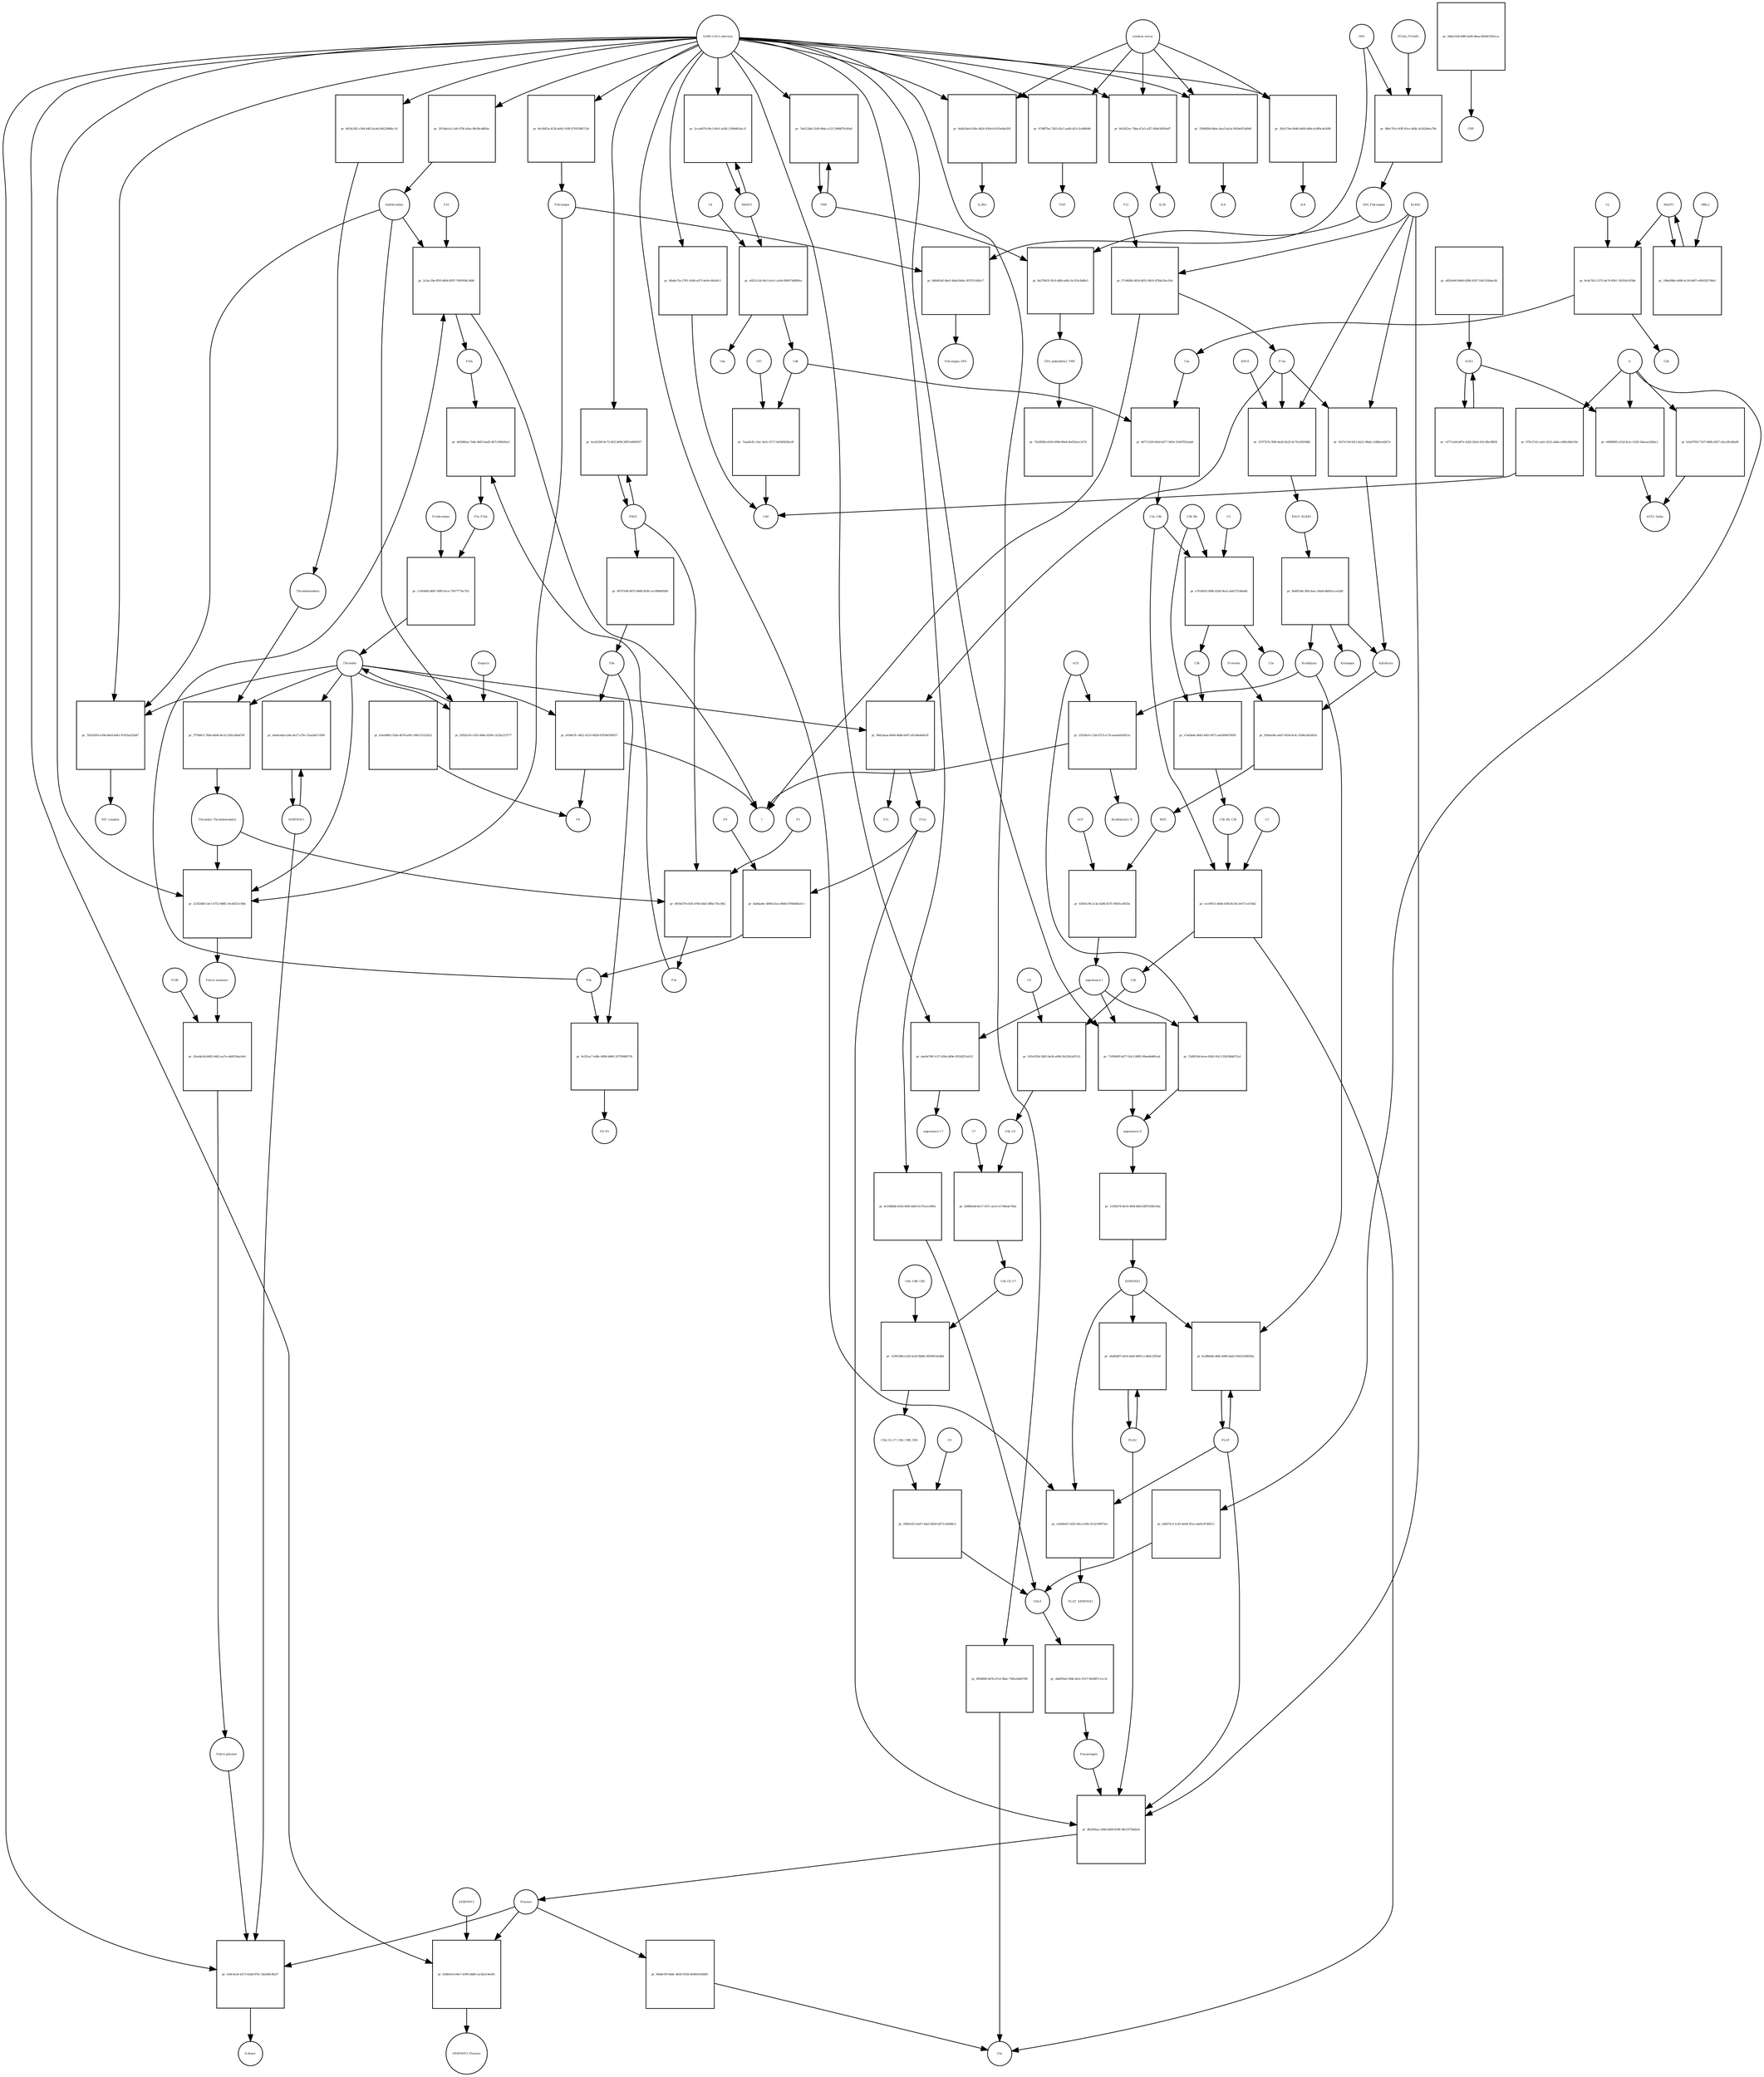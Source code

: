 strict digraph  {
C4b [annotation="", bipartite=0, cls=macromolecule, fontsize=4, label=C4b, shape=circle];
"pr_b077c329-045d-4477-9434-324d7f02ada0" [annotation="", bipartite=1, cls=process, fontsize=4, label="pr_b077c329-045d-4477-9434-324d7f02ada0", shape=square];
C2a [annotation="", bipartite=0, cls=macromolecule, fontsize=4, label=C2a, shape=circle];
C2a_C4b [annotation="", bipartite=0, cls=complex, fontsize=4, label=C2a_C4b, shape=circle];
C3b [annotation="", bipartite=0, cls=macromolecule, fontsize=4, label=C3b, shape=circle];
"pr_e7efda6a-0b45-4df3-9971-aeb309d70939" [annotation="", bipartite=1, cls=process, fontsize=4, label="pr_e7efda6a-0b45-4df3-9971-aeb309d70939", shape=square];
C3b_Bb [annotation="urn_miriam_pubmed_12440962|urn_miriam_brenda_3.4.21.47", bipartite=0, cls=complex, fontsize=4, label=C3b_Bb, shape=circle];
C3b_Bb_C3b [annotation="urn_miriam_pubmed_12440962|urn_miriam_brenda_34.4.21.47", bipartite=0, cls=complex, fontsize=4, label=C3b_Bb_C3b, shape=circle];
"pr_7eaa8c81-cfac-4e5c-b717-b65d583fee2f" [annotation="", bipartite=1, cls=process, fontsize=4, label="pr_7eaa8c81-cfac-4e5c-b717-b65d583fee2f", shape=square];
C4d [annotation="", bipartite=0, cls=macromolecule, fontsize=4, label=C4d, shape=circle];
CFI [annotation="urn_miriam_hgnc_HGNC%3A2771", bipartite=0, cls=macromolecule, fontsize=4, label=CFI, shape=circle];
"pr_63ee9882-55de-4b78-a001-096153322d23" [annotation="", bipartite=1, cls=process, fontsize=4, label="pr_63ee9882-55de-4b78-a001-096153322d23", shape=square];
F8 [annotation="urn_miriam_hgnc_HGNC%3A3546", bipartite=0, cls=macromolecule, fontsize=4, label=F8, shape=circle];
"pr_297dab1d-c2e8-479f-a0ee-98cf8cddf0ac" [annotation="", bipartite=1, cls=process, fontsize=4, label="pr_297dab1d-c2e8-479f-a0ee-98cf8cddf0ac", shape=square];
Antithrombin [annotation="urn_miriam_hgnc_HGNC%3A775", bipartite=0, cls=macromolecule, fontsize=4, label=Antithrombin, shape=circle];
"SARS-CoV-2 infection" [annotation=urn_miriam_taxonomy_2697049, bipartite=0, cls=phenotype, fontsize=4, label="SARS-CoV-2 infection", shape=circle];
S [annotation="urn_miriam_uniprot_P0DTC2|urn_miriam_uniprot_P59594", bipartite=0, cls=macromolecule, fontsize=4, label=S, shape=circle];
"pr_b3a07950-7107-480b-9427-cbcc8fcd9a99" [annotation="", bipartite=1, cls="omitted process", fontsize=4, label="pr_b3a07950-7107-480b-9427-cbcc8fcd9a99", shape=square];
ACE2_Spike [annotation="", bipartite=0, cls=complex, fontsize=4, label=ACE2_Spike, shape=circle];
Bradykinin [annotation="urn_miriam_obo.chebi_CHEBI%3A3165", bipartite=0, cls=macromolecule, fontsize=4, label=Bradykinin, shape=circle];
"pr_1f2f56c9-c23d-4723-a176-aeeab5d3811e" [annotation="", bipartite=1, cls=process, fontsize=4, label="pr_1f2f56c9-c23d-4723-a176-aeeab5d3811e", shape=square];
"Bradykinin(1-5)" [annotation="", bipartite=0, cls=macromolecule, fontsize=4, label="Bradykinin(1-5)", shape=circle];
"?" [annotation="", bipartite=0, cls=macromolecule, fontsize=4, label="?", shape=circle];
ACE [annotation="urn_miriam_hgnc_HGNC%3A2707", bipartite=0, cls=macromolecule, fontsize=4, label=ACE, shape=circle];
ACE2 [annotation="urn_miriam_hgnc_HGNC%3A13557", bipartite=0, cls=macromolecule, fontsize=4, label=ACE2, shape=circle];
"pr_c477ceb4-b07e-42b5-b5e0-431c8bc0885f" [annotation="", bipartite=1, cls=process, fontsize=4, label="pr_c477ceb4-b07e-42b5-b5e0-431c8bc0885f", shape=square];
"pr_e6f88685-e15d-4cac-9336-5deeaa5d2bc1" [annotation="", bipartite=1, cls=process, fontsize=4, label="pr_e6f88685-e15d-4cac-9336-5deeaa5d2bc1", shape=square];
"pr_affd3e94-9b80-4288-9187-1441318dae36" [annotation="", bipartite=1, cls=process, fontsize=4, label="pr_affd3e94-9b80-4288-9187-1441318dae36", shape=square];
"angiotensin I" [annotation="urn_miriam_obo.chebi_CHEBI%3A2718", bipartite=0, cls="simple chemical", fontsize=4, label="angiotensin I", shape=circle];
"pr_ebe0e768-1c57-430a-b89e-955d3f31e012" [annotation="", bipartite=1, cls=process, fontsize=4, label="pr_ebe0e768-1c57-430a-b89e-955d3f31e012", shape=square];
"angiotensin I-7" [annotation="urn_miriam_obo.chebi_CHEBI%3A55438", bipartite=0, cls="simple chemical", fontsize=4, label="angiotensin I-7", shape=circle];
"pr_070c27a5-ceb1-4221-ab6e-c6f6c0fde19d" [annotation="", bipartite=1, cls=process, fontsize=4, label="pr_070c27a5-ceb1-4221-ab6e-c6f6c0fde19d", shape=square];
"pr_ef8474c3-1c92-4e64-951a-abd3c87d05c3" [annotation="", bipartite=1, cls=process, fontsize=4, label="pr_ef8474c3-1c92-4e64-951a-abd3c87d05c3", shape=square];
"C5b-9" [annotation="", bipartite=0, cls=complex, fontsize=4, label="C5b-9", shape=circle];
"pr_56be1034-49f6-4af6-9bea-605647d55cca" [annotation="", bipartite=1, cls=process, fontsize=4, label="pr_56be1034-49f6-4af6-9bea-605647d55cca", shape=square];
CRP [annotation="urn_miriam_hgnc_HGNC%3A2367", bipartite=0, cls=macromolecule, fontsize=4, label=CRP, shape=circle];
VWF [annotation="", bipartite=0, cls=macromolecule, fontsize=4, label=VWF, shape=circle];
"pr_74a513db-21d9-49da-a122-596887fe36a8" [annotation="", bipartite=1, cls=process, fontsize=4, label="pr_74a513db-21d9-49da-a122-596887fe36a8", shape=square];
PROC [annotation="urn_miriam_hgnc_HGNC%3A9451", bipartite=0, cls=macromolecule, fontsize=4, label=PROC, shape=circle];
"pr_6ce6250f-8c72-4f1f-bf08-2897a4999197" [annotation="", bipartite=1, cls=process, fontsize=4, label="pr_6ce6250f-8c72-4f1f-bf08-2897a4999197", shape=square];
"pr_48a6e75a-2781-43d4-a071-8e9cc68cbfc1" [annotation="", bipartite=1, cls=process, fontsize=4, label="pr_48a6e75a-2781-43d4-a071-8e9cc68cbfc1", shape=square];
Plasmin [annotation="urn_miriam_hgnc_HGNC%3A9051", bipartite=0, cls=macromolecule, fontsize=4, label=Plasmin, shape=circle];
"pr_034fe614-04e7-4399-b4d0-cac8a3c9ee85" [annotation="", bipartite=1, cls=process, fontsize=4, label="pr_034fe614-04e7-4399-b4d0-cac8a3c9ee85", shape=square];
SERPINF2 [annotation="urn_miriam_hgnc_HGNC%3A9075", bipartite=0, cls=macromolecule, fontsize=4, label=SERPINF2, shape=circle];
SERPINF2_Plasmin [annotation="", bipartite=0, cls=complex, fontsize=4, label=SERPINF2_Plasmin, shape=circle];
"pr_bd7dc582-c5d4-44f3-bcb4-fb422988ac1d" [annotation="", bipartite=1, cls=process, fontsize=4, label="pr_bd7dc582-c5d4-44f3-bcb4-fb422988ac1d", shape=square];
Thrombomodulin [annotation="urn_miriam_hgnc_HGNC%3A11784", bipartite=0, cls=macromolecule, fontsize=4, label=Thrombomodulin, shape=circle];
KLKB1 [annotation=urn_miriam_hgnc_6371, bipartite=0, cls=macromolecule, fontsize=4, label=KLKB1, shape=circle];
"pr_9167e7e8-fd13-4a51-98ab-c5d6bced267e" [annotation="", bipartite=1, cls=process, fontsize=4, label="pr_9167e7e8-fd13-4a51-98ab-c5d6bced267e", shape=square];
Kallikrein [annotation=urn_miriam_hgnc_6371, bipartite=0, cls=macromolecule, fontsize=4, label=Kallikrein, shape=circle];
F12a [annotation="urn_miriam_hgnc_HGNC%3A3530", bipartite=0, cls=macromolecule, fontsize=4, label=F12a, shape=circle];
KNG1_KLKB1 [annotation=urn_miriam_pubmed_17598838, bipartite=0, cls=complex, fontsize=4, label=KNG1_KLKB1, shape=circle];
"pr_f6dd554b-2ffd-4aec-84a8-6b642ccee2d9" [annotation="", bipartite=1, cls=process, fontsize=4, label="pr_f6dd554b-2ffd-4aec-84a8-6b642ccee2d9", shape=square];
Kininogen [annotation="urn_miriam_hgnc_HGNC%3A6383", bipartite=0, cls=macromolecule, fontsize=4, label=Kininogen, shape=circle];
"pr_bc038b8b-4184-466f-b46f-0c37ecec8902" [annotation="", bipartite=1, cls=process, fontsize=4, label="pr_bc038b8b-4184-466f-b46f-0c37ecec8902", shape=square];
"pr_6ff46f60-4d7b-47e2-9dac-79d1a9a60768" [annotation="", bipartite=1, cls=process, fontsize=4, label="pr_6ff46f60-4d7b-47e2-9dac-79d1a9a60768", shape=square];
C5a [annotation="", bipartite=0, cls=macromolecule, fontsize=4, label=C5a, shape=circle];
PLAT [annotation="urn_miriam_hgnc_HGNC%3A9051", bipartite=0, cls=macromolecule, fontsize=4, label=PLAT, shape=circle];
"pr_bcd8b0da-dfde-4060-bab3-05b25208582a" [annotation="", bipartite=1, cls=process, fontsize=4, label="pr_bcd8b0da-dfde-4060-bab3-05b25208582a", shape=square];
SERPINE1 [annotation="urn_miriam_hgnc_HGNC%3A8593", bipartite=0, cls=macromolecule, fontsize=4, label=SERPINE1, shape=circle];
AGT [annotation="urn_miriam_hgnc_HGNC%3A333", bipartite=0, cls=macromolecule, fontsize=4, label=AGT, shape=circle];
"pr_430d1c9b-2c3a-4286-837f-5f605caf933e" [annotation="", bipartite=1, cls=process, fontsize=4, label="pr_430d1c9b-2c3a-4286-837f-5f605caf933e", shape=square];
REN [annotation="urn_miriam_hgnc_HGNC%3A9958", bipartite=0, cls=macromolecule, fontsize=4, label=REN, shape=circle];
C2 [annotation="urn_miriam_hgnc_HGNC%3A1248", bipartite=0, cls=macromolecule, fontsize=4, label=C2, shape=circle];
"pr_8cda7fa2-1575-4e79-95b1-1f61fdc035bb" [annotation="", bipartite=1, cls=process, fontsize=4, label="pr_8cda7fa2-1575-4e79-95b1-1f61fdc035bb", shape=square];
C2b [annotation="", bipartite=0, cls=macromolecule, fontsize=4, label=C2b, shape=circle];
MASP1 [annotation="", bipartite=0, cls=macromolecule, fontsize=4, label=MASP1, shape=circle];
MASP2 [annotation="", bipartite=0, cls=macromolecule, fontsize=4, label=MASP2, shape=circle];
"pr_2cca6678-06c3-4b1f-ab38-1294b843ac1f" [annotation="", bipartite=1, cls=process, fontsize=4, label="pr_2cca6678-06c3-4b1f-ab38-1294b843ac1f", shape=square];
"pr_19be99b0-a688-4c39-b487-e956542706e1" [annotation="", bipartite=1, cls=process, fontsize=4, label="pr_19be99b0-a688-4c39-b487-e956542706e1", shape=square];
MBL2 [annotation=urn_miriam_hgnc_6902, bipartite=0, cls=macromolecule, fontsize=4, label=MBL2, shape=circle];
F10 [annotation="urn_miriam_hgnc_HGNC%3A3528", bipartite=0, cls=macromolecule, fontsize=4, label=F10, shape=circle];
"pr_2c5ac18e-ff93-4804-897f-7005958c2800" [annotation="", bipartite=1, cls=process, fontsize=4, label="pr_2c5ac18e-ff93-4804-897f-7005958c2800", shape=square];
F10a [annotation="urn_miriam_hgnc_HGNC%3A3528", bipartite=0, cls=macromolecule, fontsize=4, label=F10a, shape=circle];
F9a [annotation="", bipartite=0, cls=macromolecule, fontsize=4, label=F9a, shape=circle];
C3 [annotation="urn_miriam_hgnc_HGNC%3A1318", bipartite=0, cls=macromolecule, fontsize=4, label=C3, shape=circle];
"pr_e7034b55-fd9b-4249-9ea2-eb437524ba88" [annotation="", bipartite=1, cls=process, fontsize=4, label="pr_e7034b55-fd9b-4249-9ea2-eb437524ba88", shape=square];
C3a [annotation="", bipartite=0, cls=macromolecule, fontsize=4, label=C3a, shape=circle];
Prorenin [annotation="", bipartite=0, cls=macromolecule, fontsize=4, label=Prorenin, shape=circle];
"pr_959ab58e-a6d7-4034-8c4c-0286cd42d01d" [annotation="", bipartite=1, cls=process, fontsize=4, label="pr_959ab58e-a6d7-4034-8c4c-0286cd42d01d", shape=square];
F8a [annotation="urn_miriam_hgnc_HGNC%3A3546", bipartite=0, cls=macromolecule, fontsize=4, label=F8a, shape=circle];
"pr_e936b7fc-4821-4153-9d28-87839d789557" [annotation="", bipartite=1, cls=process, fontsize=4, label="pr_e936b7fc-4821-4153-9d28-87839d789557", shape=square];
Thrombin [annotation="urn_miriam_hgnc_HGNC%3A3535", bipartite=0, cls=macromolecule, fontsize=4, label=Thrombin, shape=circle];
"pr_9392fc45-c955-490a-9294-c522fa213777" [annotation="", bipartite=1, cls=process, fontsize=4, label="pr_9392fc45-c955-490a-9294-c522fa213777", shape=square];
Heparin [annotation="urn_miriam_pubmed_708377|urn_miriam_obo.chebi_CHEBI%3A28304", bipartite=0, cls="simple chemical", fontsize=4, label=Heparin, shape=circle];
"pr_23d9f10d-dcee-45b5-95c3-35d108dd72cd" [annotation="", bipartite=1, cls=process, fontsize=4, label="pr_23d9f10d-dcee-45b5-95c3-35d108dd72cd", shape=square];
"angiotensin II" [annotation="urn_miriam_obo.chebi_CHEBI%3A2718", bipartite=0, cls="simple chemical", fontsize=4, label="angiotensin II", shape=circle];
PLAU [annotation="", bipartite=0, cls=macromolecule, fontsize=4, label=PLAU, shape=circle];
"pr_e6af6d87-e9c6-4abf-b695-cc4b9c33f54d" [annotation="", bipartite=1, cls=process, fontsize=4, label="pr_e6af6d87-e9c6-4abf-b695-cc4b9c33f54d", shape=square];
F12 [annotation="urn_miriam_hgnc_HGNC%3A3530", bipartite=0, cls=macromolecule, fontsize=4, label=F12, shape=circle];
"pr_f71060b5-df54-4053-9b55-47fda53ec03e" [annotation="", bipartite=1, cls=process, fontsize=4, label="pr_f71060b5-df54-4053-9b55-47fda53ec03e", shape=square];
"pr_99dc4aaa-6664-4b86-b047-d5c66eb64cf6" [annotation="", bipartite=1, cls=process, fontsize=4, label="pr_99dc4aaa-6664-4b86-b047-d5c66eb64cf6", shape=square];
F11 [annotation="urn_miriam_hgnc_HGNC%3A3529", bipartite=0, cls=macromolecule, fontsize=4, label=F11, shape=circle];
F11a [annotation="urn_miriam_hgnc_HGNC%3A3529", bipartite=0, cls=macromolecule, fontsize=4, label=F11a, shape=circle];
C4 [annotation="", bipartite=0, cls=macromolecule, fontsize=4, label=C4, shape=circle];
"pr_a0521c2d-94c5-4ce1-a2e6-856973d989ca" [annotation="", bipartite=1, cls=process, fontsize=4, label="pr_a0521c2d-94c5-4ce1-a2e6-856973d989ca", shape=square];
C4a [annotation="", bipartite=0, cls=macromolecule, fontsize=4, label=C4a, shape=circle];
"pr_c0a00e81-5d32-46ca-b5fe-0132190f75ec" [annotation="", bipartite=1, cls=process, fontsize=4, label="pr_c0a00e81-5d32-46ca-b5fe-0132190f75ec", shape=square];
PLAT_SERPINE1 [annotation=urn_miriam_pubmed_22449964, bipartite=0, cls=complex, fontsize=4, label=PLAT_SERPINE1, shape=circle];
"pr_9c2f1ac7-e88c-4994-b806-31f7f9080718" [annotation="", bipartite=1, cls=process, fontsize=4, label="pr_9c2f1ac7-e88c-4994-b806-31f7f9080718", shape=square];
F8_F9 [annotation=urn_miriam_pubmed_22471307, bipartite=0, cls=complex, fontsize=4, label=F8_F9, shape=circle];
"pr_4d3080aa-7e8e-4663-bad3-467c549b50a3" [annotation="", bipartite=1, cls=process, fontsize=4, label="pr_4d3080aa-7e8e-4663-bad3-467c549b50a3", shape=square];
F5a [annotation="urn_miriam_hgnc_HGNC%3A3542", bipartite=0, cls=macromolecule, fontsize=4, label=F5a, shape=circle];
F5a_F10a [annotation=urn_miriam_pubmed_2303476, bipartite=0, cls=complex, fontsize=4, label=F5a_F10a, shape=circle];
F5 [annotation="urn_miriam_hgnc_HGNC%3A3541", bipartite=0, cls=macromolecule, fontsize=4, label=F5, shape=circle];
"pr_d91fd279-ef26-4766-b6d1-6ffbc701c9b2" [annotation="", bipartite=1, cls=process, fontsize=4, label="pr_d91fd279-ef26-4766-b6d1-6ffbc701c9b2", shape=square];
Thrombin_Thrombomodulin [annotation="urn_miriam_pubmed_6282863|urn_miriam_taxonomy_9986", bipartite=0, cls=complex, fontsize=4, label=Thrombin_Thrombomodulin, shape=circle];
SERPINH1 [annotation="urn_miriam_hgnc_HGNC%3A1546", bipartite=0, cls=macromolecule, fontsize=4, label=SERPINH1, shape=circle];
"pr_e4a8cebb-e26a-4e27-a7fe-12ea5de7c009" [annotation="", bipartite=1, cls=process, fontsize=4, label="pr_e4a8cebb-e26a-4e27-a7fe-12ea5de7c009", shape=square];
Fibrinogen [annotation=urn_miriam_pubmed_19296670, bipartite=0, cls=complex, fontsize=4, label=Fibrinogen, shape=circle];
"pr_213f2480-1dc1-4752-9885-19cd0251c9b6" [annotation="", bipartite=1, cls=process, fontsize=4, label="pr_213f2480-1dc1-4752-9885-19cd0251c9b6", shape=square];
"Fibrin monomer" [annotation="", bipartite=0, cls=macromolecule, fontsize=4, label="Fibrin monomer", shape=circle];
C5 [annotation="urn_miriam_hgnc_HGNC%3A1331", bipartite=0, cls=macromolecule, fontsize=4, label=C5, shape=circle];
"pr_e1c6f615-46db-45f6-8c58-2e6711c47dd2" [annotation="", bipartite=1, cls=process, fontsize=4, label="pr_e1c6f615-46db-45f6-8c58-2e6711c47dd2", shape=square];
C5b [annotation="", bipartite=0, cls=macromolecule, fontsize=4, label=C5b, shape=circle];
"pr_165c655d-2405-4a56-a00d-5b2241a057e2" [annotation="", bipartite=1, cls=process, fontsize=4, label="pr_165c655d-2405-4a56-a00d-5b2241a057e2", shape=square];
C6 [annotation="urn_miriam_hgnc_HGNC%3A1339", bipartite=0, cls=macromolecule, fontsize=4, label=C6, shape=circle];
C5b_C6 [annotation="", bipartite=0, cls=complex, fontsize=4, label=C5b_C6, shape=circle];
"pr_d5886e4d-8e17-437c-aecf-e1740a4e764a" [annotation="", bipartite=1, cls=process, fontsize=4, label="pr_d5886e4d-8e17-437c-aecf-e1740a4e764a", shape=square];
C7 [annotation="urn_miriam_hgnc_HGNC%3A1346", bipartite=0, cls=macromolecule, fontsize=4, label=C7, shape=circle];
C5b_C6_C7 [annotation=urn_miriam_pubmed_28630159, bipartite=0, cls=complex, fontsize=4, label=C5b_C6_C7, shape=circle];
"pr_123053b8-e226-4cd3-8bd8-34509614a4b8" [annotation="", bipartite=1, cls=process, fontsize=4, label="pr_123053b8-e226-4cd3-8bd8-34509614a4b8", shape=square];
C8A_C8B_C8G [annotation="", bipartite=0, cls=complex, fontsize=4, label=C8A_C8B_C8G, shape=circle];
C5b_C6_C7_C8A_C8B_C8G [annotation=urn_miriam_pubmed_28630159, bipartite=0, cls=complex, fontsize=4, label=C5b_C6_C7_C8A_C8B_C8G, shape=circle];
"pr_95b61d15-be07-44a5-b826-b671c420d6c5" [annotation="", bipartite=1, cls=process, fontsize=4, label="pr_95b61d15-be07-44a5-b826-b671c420d6c5", shape=square];
C9 [annotation="urn_miriam_hgnc_HGNC%3A1358", bipartite=0, cls=macromolecule, fontsize=4, label=C9, shape=circle];
"pr_71f90495-b477-45c2-8885-99eebb96fcad" [annotation="", bipartite=1, cls=process, fontsize=4, label="pr_71f90495-b477-45c2-8885-99eebb96fcad", shape=square];
"pr_b42452ec-7bba-47a5-a5f7-49de28924af7" [annotation="", bipartite=1, cls=process, fontsize=4, label="pr_b42452ec-7bba-47a5-a5f7-49de28924af7", shape=square];
IL1B [annotation=urn_miriam_hgnc_5992, bipartite=0, cls=macromolecule, fontsize=4, label=IL1B, shape=circle];
"cytokine storm" [annotation=urn_miriam_pubmed_2504360, bipartite=0, cls=phenotype, fontsize=4, label="cytokine storm", shape=circle];
"pr_8e166f3a-413b-4d42-918f-07f43368712d" [annotation="", bipartite=1, cls=process, fontsize=4, label="pr_8e166f3a-413b-4d42-918f-07f43368712d", shape=square];
"pr_33666f9d-8dae-4aa5-ba3a-0928e933d040" [annotation="", bipartite=1, cls=process, fontsize=4, label="pr_33666f9d-8dae-4aa5-ba3a-0928e933d040", shape=square];
IL6 [annotation=urn_miriam_hgnc_6018, bipartite=0, cls=macromolecule, fontsize=4, label=IL6, shape=circle];
"pr_2fdc57de-60d6-4660-b89a-6c8f0c4a36fb" [annotation="", bipartite=1, cls=process, fontsize=4, label="pr_2fdc57de-60d6-4660-b89a-6c8f0c4a36fb", shape=square];
IL8 [annotation="urn_miriam_hgnc_HGNC%3A6025", bipartite=0, cls=macromolecule, fontsize=4, label=IL8, shape=circle];
"pr_4abb20a4-028e-4d24-930d-b3105e0da505" [annotation="", bipartite=1, cls=process, fontsize=4, label="pr_4abb20a4-028e-4d24-930d-b3105e0da505", shape=square];
IL2RA [annotation="urn_miriam_hgnc_HGNC%3A6008", bipartite=0, cls=macromolecule, fontsize=4, label=IL2RA, shape=circle];
Plasminogen [annotation="urn_miriam_hgnc_HGNC%3A9071", bipartite=0, cls=macromolecule, fontsize=4, label=Plasminogen, shape=circle];
"pr_db2904aa-1d9d-4d00-8306-98c0375bd2eb" [annotation="", bipartite=1, cls=process, fontsize=4, label="pr_db2904aa-1d9d-4d00-8306-98c0375bd2eb", shape=square];
"pr_7b1d2059-e396-4be0-b0b1-87435a2f3d47" [annotation="", bipartite=1, cls=process, fontsize=4, label="pr_7b1d2059-e396-4be0-b0b1-87435a2f3d47", shape=square];
"TAT complex" [annotation=urn_miriam_pubmed_22930518, bipartite=0, cls=complex, fontsize=4, label="TAT complex", shape=circle];
Prothrombin [annotation="urn_miriam_hgnc_HGNC%3A3535", bipartite=0, cls=macromolecule, fontsize=4, label=Prothrombin, shape=circle];
"pr_c1954bf0-d687-49f0-9cce-70477774c7b3" [annotation="", bipartite=1, cls=process, fontsize=4, label="pr_c1954bf0-d687-49f0-9cce-70477774c7b3", shape=square];
"pr_49707e8f-867f-4808-920b-cec9f88d9269" [annotation="", bipartite=1, cls=process, fontsize=4, label="pr_49707e8f-867f-4808-920b-cec9f88d9269", shape=square];
"pr_1cf0d378-8e10-4f94-8fd3-08f7639b104a" [annotation="", bipartite=1, cls=process, fontsize=4, label="pr_1cf0d378-8e10-4f94-8fd3-08f7639b104a", shape=square];
"pr_7f7fd8c5-7bbb-449d-9ecb-3281a38a470f" [annotation="", bipartite=1, cls=process, fontsize=4, label="pr_7f7fd8c5-7bbb-449d-9ecb-3281a38a470f", shape=square];
F9 [annotation="urn_miriam_hgnc_HGNC%3A35531", bipartite=0, cls=macromolecule, fontsize=4, label=F9, shape=circle];
"pr_4a8dae8c-489d-41ea-8666-079bbf64cfc1" [annotation="", bipartite=1, cls=process, fontsize=4, label="pr_4a8dae8c-489d-41ea-8666-079bbf64cfc1", shape=square];
"pr_357f7b76-3f06-4ed3-8e25-6c79c260548b" [annotation="", bipartite=1, cls=process, fontsize=4, label="pr_357f7b76-3f06-4ed3-8e25-6c79c260548b", shape=square];
KNG1 [annotation=urn_miriam_hgnc_6383, bipartite=0, cls=macromolecule, fontsize=4, label=KNG1, shape=circle];
"pr_dabf93a0-306b-4e5c-87e7-6b3807c1cc3c" [annotation="", bipartite=1, cls=process, fontsize=4, label="pr_dabf93a0-306b-4e5c-87e7-6b3807c1cc3c", shape=square];
"pr_9448e1f9-6bdc-4b50-9358-9e8001636d91" [annotation="", bipartite=1, cls=process, fontsize=4, label="pr_9448e1f9-6bdc-4b50-9358-9e8001636d91", shape=square];
"pr_67d8f7ba-7583-42e7-aa60-b51c3cd06646" [annotation="", bipartite=1, cls=process, fontsize=4, label="pr_67d8f7ba-7583-42e7-aa60-b51c3cd06646", shape=square];
TNF [annotation=urn_miriam_hgnc_11892, bipartite=0, cls=macromolecule, fontsize=4, label=TNF, shape=circle];
"pr_02ea8e3d-b902-4463-aa7e-e4bf554ac0e0" [annotation="", bipartite=1, cls=process, fontsize=4, label="pr_02ea8e3d-b902-4463-aa7e-e4bf554ac0e0", shape=square];
"Fibrin polymer" [annotation="", bipartite=0, cls=macromolecule, fontsize=4, label="Fibrin polymer", shape=circle];
F13B [annotation="", bipartite=0, cls=macromolecule, fontsize=4, label=F13B, shape=circle];
"pr_5e8c4e3e-b573-42dd-870c-3dcbf6c9fa37" [annotation="", bipartite=1, cls=process, fontsize=4, label="pr_5e8c4e3e-b573-42dd-870c-3dcbf6c9fa37", shape=square];
"D-dimer" [annotation=urn_miriam_pubmed_19008457, bipartite=0, cls=macromolecule, fontsize=4, label="D-dimer", shape=circle];
GP6_alpha2beta1_VWF [annotation="", bipartite=0, cls=complex, fontsize=4, label=GP6_alpha2beta1_VWF, shape=circle];
"pr_7b26f96b-d100-4996-86e8-8a053eec107d" [annotation="", bipartite=1, cls="omitted process", fontsize=4, label="pr_7b26f96b-d100-4996-86e8-8a053eec107d", shape=square];
GP6 [annotation=urn_miriam_hgnc_14388, bipartite=0, cls=macromolecule, fontsize=4, label=GP6, shape=circle];
"pr_90bc701e-45ff-45ce-bfdb-3e242b4ea70b" [annotation="", bipartite=1, cls=process, fontsize=4, label="pr_90bc701e-45ff-45ce-bfdb-3e242b4ea70b", shape=square];
ITGA2_ITGAB1 [annotation="urn_miriam_intact_EBI-16428357", bipartite=0, cls=complex, fontsize=4, label=ITGA2_ITGAB1, shape=circle];
GP6_Fibrinogen [annotation="", bipartite=0, cls=complex, fontsize=4, label=GP6_Fibrinogen, shape=circle];
"pr_8a278433-5fc0-46fb-a6b2-fe315e3bdfe3" [annotation="", bipartite=1, cls=process, fontsize=4, label="pr_8a278433-5fc0-46fb-a6b2-fe315e3bdfe3", shape=square];
"pr_b80403af-4be5-48a8-846a-367f5116b5c7" [annotation="", bipartite=1, cls=process, fontsize=4, label="pr_b80403af-4be5-48a8-846a-367f5116b5c7", shape=square];
Fibrinogen_GP6 [annotation=urn_miriam_pubmed_19296670, bipartite=0, cls=complex, fontsize=4, label=Fibrinogen_GP6, shape=circle];
C4b -> "pr_b077c329-045d-4477-9434-324d7f02ada0"  [annotation="", interaction_type=consumption];
C4b -> "pr_7eaa8c81-cfac-4e5c-b717-b65d583fee2f"  [annotation="", interaction_type=consumption];
"pr_b077c329-045d-4477-9434-324d7f02ada0" -> C2a_C4b  [annotation="", interaction_type=production];
C2a -> "pr_b077c329-045d-4477-9434-324d7f02ada0"  [annotation="", interaction_type=consumption];
C2a_C4b -> "pr_e7034b55-fd9b-4249-9ea2-eb437524ba88"  [annotation=urn_miriam_pubmed_12440962, interaction_type=catalysis];
C2a_C4b -> "pr_e1c6f615-46db-45f6-8c58-2e6711c47dd2"  [annotation=urn_miriam_pubmed_28630159, interaction_type=catalysis];
C3b -> "pr_e7efda6a-0b45-4df3-9971-aeb309d70939"  [annotation="", interaction_type=consumption];
"pr_e7efda6a-0b45-4df3-9971-aeb309d70939" -> C3b_Bb_C3b  [annotation="", interaction_type=production];
C3b_Bb -> "pr_e7efda6a-0b45-4df3-9971-aeb309d70939"  [annotation="", interaction_type=consumption];
C3b_Bb -> "pr_e7034b55-fd9b-4249-9ea2-eb437524ba88"  [annotation=urn_miriam_pubmed_12440962, interaction_type=catalysis];
C3b_Bb_C3b -> "pr_e1c6f615-46db-45f6-8c58-2e6711c47dd2"  [annotation=urn_miriam_pubmed_28630159, interaction_type=catalysis];
"pr_7eaa8c81-cfac-4e5c-b717-b65d583fee2f" -> C4d  [annotation="", interaction_type=production];
CFI -> "pr_7eaa8c81-cfac-4e5c-b717-b65d583fee2f"  [annotation=urn_miriam_pubmed_19362461, interaction_type=catalysis];
"pr_63ee9882-55de-4b78-a001-096153322d23" -> F8  [annotation="", interaction_type=production];
"pr_297dab1d-c2e8-479f-a0ee-98cf8cddf0ac" -> Antithrombin  [annotation="", interaction_type=production];
Antithrombin -> "pr_2c5ac18e-ff93-4804-897f-7005958c2800"  [annotation="urn_miriam_pubmed_11551226|urn_miriam_pubmed_15853774", interaction_type=inhibition];
Antithrombin -> "pr_9392fc45-c955-490a-9294-c522fa213777"  [annotation=urn_miriam_pubmed_15853774, interaction_type=inhibition];
Antithrombin -> "pr_7b1d2059-e396-4be0-b0b1-87435a2f3d47"  [annotation="", interaction_type=consumption];
"SARS-CoV-2 infection" -> "pr_297dab1d-c2e8-479f-a0ee-98cf8cddf0ac"  [annotation=urn_miriam_pubmed_32302438, interaction_type="necessary stimulation"];
"SARS-CoV-2 infection" -> "pr_ebe0e768-1c57-430a-b89e-955d3f31e012"  [annotation=urn_miriam_pubmed_23392115, interaction_type=inhibition];
"SARS-CoV-2 infection" -> "pr_74a513db-21d9-49da-a122-596887fe36a8"  [annotation=urn_miriam_pubmed_32367170, interaction_type="necessary stimulation"];
"SARS-CoV-2 infection" -> "pr_6ce6250f-8c72-4f1f-bf08-2897a4999197"  [annotation=urn_miriam_pubmed_32302438, interaction_type="necessary stimulation"];
"SARS-CoV-2 infection" -> "pr_48a6e75a-2781-43d4-a071-8e9cc68cbfc1"  [annotation=urn_miriam_pubmed_32299776, interaction_type=stimulation];
"SARS-CoV-2 infection" -> "pr_034fe614-04e7-4399-b4d0-cac8a3c9ee85"  [annotation="urn_miriam_pubmed_2437112|urn_miriam_doi_10.1101%2F2020.04.25.20077842", interaction_type=stimulation];
"SARS-CoV-2 infection" -> "pr_bd7dc582-c5d4-44f3-bcb4-fb422988ac1d"  [annotation="urn_miriam_doi_10.1101%2F2020.04.25.20077842", interaction_type="necessary stimulation"];
"SARS-CoV-2 infection" -> "pr_bc038b8b-4184-466f-b46f-0c37ecec8902"  [annotation=urn_miriam_pmc_PMC7260598, interaction_type="necessary stimulation"];
"SARS-CoV-2 infection" -> "pr_6ff46f60-4d7b-47e2-9dac-79d1a9a60768"  [annotation=urn_miriam_pmc_PMC7260598, interaction_type="necessary stimulation"];
"SARS-CoV-2 infection" -> "pr_2cca6678-06c3-4b1f-ab38-1294b843ac1f"  [annotation="urn_miriam_pubmed_11290788|urn_miriam_pubmed_32299776", interaction_type=stimulation];
"SARS-CoV-2 infection" -> "pr_c0a00e81-5d32-46ca-b5fe-0132190f75ec"  [annotation="urn_miriam_pubmed_22449964|urn_miriam_doi_10.1101%2F2020.04.25.20077842", interaction_type="necessary stimulation"];
"SARS-CoV-2 infection" -> "pr_213f2480-1dc1-4752-9885-19cd0251c9b6"  [annotation="urn_miriam_pubmed_6282863|urn_miriam_pubmed_28228446|urn_miriam_pubmed_2117226", interaction_type="necessary stimulation"];
"SARS-CoV-2 infection" -> "pr_71f90495-b477-45c2-8885-99eebb96fcad"  [annotation=urn_miriam_pubmed_32048163, interaction_type=catalysis];
"SARS-CoV-2 infection" -> "pr_b42452ec-7bba-47a5-a5f7-49de28924af7"  [annotation=urn_miriam_pubmed_32171193, interaction_type=stimulation];
"SARS-CoV-2 infection" -> "pr_8e166f3a-413b-4d42-918f-07f43368712d"  [annotation="", interaction_type=consumption];
"SARS-CoV-2 infection" -> "pr_33666f9d-8dae-4aa5-ba3a-0928e933d040"  [annotation=urn_miriam_pubmed_32286245, interaction_type=stimulation];
"SARS-CoV-2 infection" -> "pr_2fdc57de-60d6-4660-b89a-6c8f0c4a36fb"  [annotation=urn_miriam_pubmed_32286245, interaction_type=stimulation];
"SARS-CoV-2 infection" -> "pr_4abb20a4-028e-4d24-930d-b3105e0da505"  [annotation=urn_miriam_pubmed_32286245, interaction_type=stimulation];
"SARS-CoV-2 infection" -> "pr_7b1d2059-e396-4be0-b0b1-87435a2f3d47"  [annotation="urn_miriam_pubmed_22930518|urn_miriam_doi_10.1101%2F2020.04.25.20077842", interaction_type="necessary stimulation"];
"SARS-CoV-2 infection" -> "pr_67d8f7ba-7583-42e7-aa60-b51c3cd06646"  [annotation=urn_miriam_pubmed_32504360, interaction_type=stimulation];
"SARS-CoV-2 infection" -> "pr_5e8c4e3e-b573-42dd-870c-3dcbf6c9fa37"  [annotation="urn_miriam_pubmed_29096812|urn_miriam_pubmed_10574983|urn_miriam_pubmed_32172226", interaction_type="necessary stimulation"];
S -> "pr_b3a07950-7107-480b-9427-cbcc8fcd9a99"  [annotation="", interaction_type=consumption];
S -> "pr_e6f88685-e15d-4cac-9336-5deeaa5d2bc1"  [annotation="", interaction_type=consumption];
S -> "pr_070c27a5-ceb1-4221-ab6e-c6f6c0fde19d"  [annotation="", interaction_type=consumption];
S -> "pr_ef8474c3-1c92-4e64-951a-abd3c87d05c3"  [annotation="", interaction_type=consumption];
"pr_b3a07950-7107-480b-9427-cbcc8fcd9a99" -> ACE2_Spike  [annotation="", interaction_type=production];
Bradykinin -> "pr_1f2f56c9-c23d-4723-a176-aeeab5d3811e"  [annotation="", interaction_type=consumption];
Bradykinin -> "pr_bcd8b0da-dfde-4060-bab3-05b25208582a"  [annotation="urn_miriam_pubmed_10373228|urn_miriam_pubmed_2769655", interaction_type=catalysis];
"pr_1f2f56c9-c23d-4723-a176-aeeab5d3811e" -> "Bradykinin(1-5)"  [annotation="", interaction_type=production];
"pr_1f2f56c9-c23d-4723-a176-aeeab5d3811e" -> "?"  [annotation="", interaction_type=production];
ACE -> "pr_1f2f56c9-c23d-4723-a176-aeeab5d3811e"  [annotation=urn_miriam_pubmed_10969042, interaction_type=catalysis];
ACE -> "pr_23d9f10d-dcee-45b5-95c3-35d108dd72cd"  [annotation="urn_miriam_taxonomy_9606|urn_miriam_pubmed_190881|urn_miriam_pubmed_10969042", interaction_type=catalysis];
ACE2 -> "pr_c477ceb4-b07e-42b5-b5e0-431c8bc0885f"  [annotation="", interaction_type=consumption];
ACE2 -> "pr_e6f88685-e15d-4cac-9336-5deeaa5d2bc1"  [annotation="", interaction_type=consumption];
"pr_c477ceb4-b07e-42b5-b5e0-431c8bc0885f" -> ACE2  [annotation="", interaction_type=production];
"pr_e6f88685-e15d-4cac-9336-5deeaa5d2bc1" -> ACE2_Spike  [annotation="", interaction_type=production];
"pr_affd3e94-9b80-4288-9187-1441318dae36" -> ACE2  [annotation="", interaction_type=production];
"angiotensin I" -> "pr_ebe0e768-1c57-430a-b89e-955d3f31e012"  [annotation="", interaction_type=consumption];
"angiotensin I" -> "pr_23d9f10d-dcee-45b5-95c3-35d108dd72cd"  [annotation="", interaction_type=consumption];
"angiotensin I" -> "pr_71f90495-b477-45c2-8885-99eebb96fcad"  [annotation="", interaction_type=consumption];
"pr_ebe0e768-1c57-430a-b89e-955d3f31e012" -> "angiotensin I-7"  [annotation="", interaction_type=production];
"pr_070c27a5-ceb1-4221-ab6e-c6f6c0fde19d" -> C4d  [annotation="", interaction_type=production];
"pr_ef8474c3-1c92-4e64-951a-abd3c87d05c3" -> "C5b-9"  [annotation="", interaction_type=production];
"C5b-9" -> "pr_dabf93a0-306b-4e5c-87e7-6b3807c1cc3c"  [annotation="", interaction_type=consumption];
"pr_56be1034-49f6-4af6-9bea-605647d55cca" -> CRP  [annotation="", interaction_type=production];
VWF -> "pr_74a513db-21d9-49da-a122-596887fe36a8"  [annotation="", interaction_type=consumption];
VWF -> "pr_8a278433-5fc0-46fb-a6b2-fe315e3bdfe3"  [annotation="", interaction_type=consumption];
"pr_74a513db-21d9-49da-a122-596887fe36a8" -> VWF  [annotation="", interaction_type=production];
PROC -> "pr_6ce6250f-8c72-4f1f-bf08-2897a4999197"  [annotation="", interaction_type=consumption];
PROC -> "pr_d91fd279-ef26-4766-b6d1-6ffbc701c9b2"  [annotation="urn_miriam_pubmed_6282863|urn_miriam_pubmed_6572921|urn_miriam_pubmed_2322551", interaction_type=inhibition];
PROC -> "pr_49707e8f-867f-4808-920b-cec9f88d9269"  [annotation="", interaction_type=consumption];
"pr_6ce6250f-8c72-4f1f-bf08-2897a4999197" -> PROC  [annotation="", interaction_type=production];
"pr_48a6e75a-2781-43d4-a071-8e9cc68cbfc1" -> C4d  [annotation="", interaction_type=production];
Plasmin -> "pr_034fe614-04e7-4399-b4d0-cac8a3c9ee85"  [annotation="", interaction_type=consumption];
Plasmin -> "pr_9448e1f9-6bdc-4b50-9358-9e8001636d91"  [annotation="urn_miriam_pubmed_27077125|urn_miriam_taxonomy_10090", interaction_type="necessary stimulation"];
Plasmin -> "pr_5e8c4e3e-b573-42dd-870c-3dcbf6c9fa37"  [annotation="urn_miriam_pubmed_29096812|urn_miriam_pubmed_10574983|urn_miriam_pubmed_32172226", interaction_type=catalysis];
"pr_034fe614-04e7-4399-b4d0-cac8a3c9ee85" -> SERPINF2_Plasmin  [annotation="", interaction_type=production];
SERPINF2 -> "pr_034fe614-04e7-4399-b4d0-cac8a3c9ee85"  [annotation="", interaction_type=consumption];
"pr_bd7dc582-c5d4-44f3-bcb4-fb422988ac1d" -> Thrombomodulin  [annotation="", interaction_type=production];
Thrombomodulin -> "pr_7f7fd8c5-7bbb-449d-9ecb-3281a38a470f"  [annotation="", interaction_type=consumption];
KLKB1 -> "pr_9167e7e8-fd13-4a51-98ab-c5d6bced267e"  [annotation="", interaction_type=consumption];
KLKB1 -> "pr_f71060b5-df54-4053-9b55-47fda53ec03e"  [annotation=urn_miriam_pubmed_21304106, interaction_type=catalysis];
KLKB1 -> "pr_db2904aa-1d9d-4d00-8306-98c0375bd2eb"  [annotation=urn_miriam_pubmed_3850647, interaction_type=catalysis];
KLKB1 -> "pr_357f7b76-3f06-4ed3-8e25-6c79c260548b"  [annotation="", interaction_type=consumption];
"pr_9167e7e8-fd13-4a51-98ab-c5d6bced267e" -> Kallikrein  [annotation="", interaction_type=production];
Kallikrein -> "pr_959ab58e-a6d7-4034-8c4c-0286cd42d01d"  [annotation=urn_miriam_pubmed_12793984, interaction_type=catalysis];
F12a -> "pr_9167e7e8-fd13-4a51-98ab-c5d6bced267e"  [annotation=urn_miriam_pubmed_21304106, interaction_type=catalysis];
F12a -> "pr_99dc4aaa-6664-4b86-b047-d5c66eb64cf6"  [annotation="", interaction_type=consumption];
F12a -> "pr_357f7b76-3f06-4ed3-8e25-6c79c260548b"  [annotation=urn_miriam_pubmed_7944388, interaction_type=catalysis];
KNG1_KLKB1 -> "pr_f6dd554b-2ffd-4aec-84a8-6b642ccee2d9"  [annotation=urn_miriam_isbn_9781482204049, interaction_type=catalysis];
"pr_f6dd554b-2ffd-4aec-84a8-6b642ccee2d9" -> Kininogen  [annotation="", interaction_type=production];
"pr_f6dd554b-2ffd-4aec-84a8-6b642ccee2d9" -> Bradykinin  [annotation="", interaction_type=production];
"pr_f6dd554b-2ffd-4aec-84a8-6b642ccee2d9" -> Kallikrein  [annotation="", interaction_type=production];
"pr_bc038b8b-4184-466f-b46f-0c37ecec8902" -> "C5b-9"  [annotation="", interaction_type=production];
"pr_6ff46f60-4d7b-47e2-9dac-79d1a9a60768" -> C5a  [annotation="", interaction_type=production];
PLAT -> "pr_bcd8b0da-dfde-4060-bab3-05b25208582a"  [annotation="", interaction_type=consumption];
PLAT -> "pr_c0a00e81-5d32-46ca-b5fe-0132190f75ec"  [annotation="", interaction_type=consumption];
PLAT -> "pr_db2904aa-1d9d-4d00-8306-98c0375bd2eb"  [annotation=urn_miriam_pubmed_3850647, interaction_type=catalysis];
"pr_bcd8b0da-dfde-4060-bab3-05b25208582a" -> PLAT  [annotation="", interaction_type=production];
SERPINE1 -> "pr_bcd8b0da-dfde-4060-bab3-05b25208582a"  [annotation="urn_miriam_pubmed_10373228|urn_miriam_pubmed_2769655", interaction_type=inhibition];
SERPINE1 -> "pr_e6af6d87-e9c6-4abf-b695-cc4b9c33f54d"  [annotation=urn_miriam_pubmed_21199867, interaction_type=inhibition];
SERPINE1 -> "pr_c0a00e81-5d32-46ca-b5fe-0132190f75ec"  [annotation="", interaction_type=consumption];
AGT -> "pr_430d1c9b-2c3a-4286-837f-5f605caf933e"  [annotation="", interaction_type=consumption];
"pr_430d1c9b-2c3a-4286-837f-5f605caf933e" -> "angiotensin I"  [annotation="", interaction_type=production];
REN -> "pr_430d1c9b-2c3a-4286-837f-5f605caf933e"  [annotation="urn_miriam_pubmed_10585461|urn_miriam_pubmed_30934934|urn_miriam_pubmed_6172448|urn_miriam_taxonomy_9606", interaction_type=catalysis];
C2 -> "pr_8cda7fa2-1575-4e79-95b1-1f61fdc035bb"  [annotation="", interaction_type=consumption];
"pr_8cda7fa2-1575-4e79-95b1-1f61fdc035bb" -> C2a  [annotation="", interaction_type=production];
"pr_8cda7fa2-1575-4e79-95b1-1f61fdc035bb" -> C2b  [annotation="", interaction_type=production];
MASP1 -> "pr_8cda7fa2-1575-4e79-95b1-1f61fdc035bb"  [annotation=urn_miriam_pubmed_10946292, interaction_type=catalysis];
MASP1 -> "pr_19be99b0-a688-4c39-b487-e956542706e1"  [annotation="", interaction_type=consumption];
MASP2 -> "pr_2cca6678-06c3-4b1f-ab38-1294b843ac1f"  [annotation="", interaction_type=consumption];
MASP2 -> "pr_a0521c2d-94c5-4ce1-a2e6-856973d989ca"  [annotation=urn_miriam_pubmed_21664989, interaction_type=catalysis];
"pr_2cca6678-06c3-4b1f-ab38-1294b843ac1f" -> MASP2  [annotation="", interaction_type=production];
"pr_19be99b0-a688-4c39-b487-e956542706e1" -> MASP1  [annotation="", interaction_type=production];
MBL2 -> "pr_19be99b0-a688-4c39-b487-e956542706e1"  [annotation=urn_miriam_pubmed_11290788, interaction_type=stimulation];
F10 -> "pr_2c5ac18e-ff93-4804-897f-7005958c2800"  [annotation="", interaction_type=consumption];
"pr_2c5ac18e-ff93-4804-897f-7005958c2800" -> F10a  [annotation="", interaction_type=production];
"pr_2c5ac18e-ff93-4804-897f-7005958c2800" -> "?"  [annotation="", interaction_type=production];
F10a -> "pr_4d3080aa-7e8e-4663-bad3-467c549b50a3"  [annotation="", interaction_type=consumption];
F9a -> "pr_2c5ac18e-ff93-4804-897f-7005958c2800"  [annotation="urn_miriam_pubmed_11551226|urn_miriam_pubmed_15853774", interaction_type=catalysis];
F9a -> "pr_9c2f1ac7-e88c-4994-b806-31f7f9080718"  [annotation="", interaction_type=consumption];
C3 -> "pr_e7034b55-fd9b-4249-9ea2-eb437524ba88"  [annotation="", interaction_type=consumption];
"pr_e7034b55-fd9b-4249-9ea2-eb437524ba88" -> C3a  [annotation="", interaction_type=production];
"pr_e7034b55-fd9b-4249-9ea2-eb437524ba88" -> C3b  [annotation="", interaction_type=production];
Prorenin -> "pr_959ab58e-a6d7-4034-8c4c-0286cd42d01d"  [annotation="", interaction_type=consumption];
"pr_959ab58e-a6d7-4034-8c4c-0286cd42d01d" -> REN  [annotation="", interaction_type=production];
F8a -> "pr_e936b7fc-4821-4153-9d28-87839d789557"  [annotation="", interaction_type=consumption];
F8a -> "pr_9c2f1ac7-e88c-4994-b806-31f7f9080718"  [annotation="", interaction_type=consumption];
"pr_e936b7fc-4821-4153-9d28-87839d789557" -> F8  [annotation="", interaction_type=production];
"pr_e936b7fc-4821-4153-9d28-87839d789557" -> "?"  [annotation="", interaction_type=production];
Thrombin -> "pr_e936b7fc-4821-4153-9d28-87839d789557"  [annotation=urn_miriam_pubmed_15746105, interaction_type=catalysis];
Thrombin -> "pr_9392fc45-c955-490a-9294-c522fa213777"  [annotation="", interaction_type=consumption];
Thrombin -> "pr_99dc4aaa-6664-4b86-b047-d5c66eb64cf6"  [annotation="urn_miriam_pubmed_21304106|urn_miriam_pubmed_8631976", interaction_type=catalysis];
Thrombin -> "pr_e4a8cebb-e26a-4e27-a7fe-12ea5de7c009"  [annotation=urn_miriam_pubmed_23809134, interaction_type=catalysis];
Thrombin -> "pr_213f2480-1dc1-4752-9885-19cd0251c9b6"  [annotation="urn_miriam_pubmed_6282863|urn_miriam_pubmed_28228446|urn_miriam_pubmed_2117226", interaction_type=catalysis];
Thrombin -> "pr_7b1d2059-e396-4be0-b0b1-87435a2f3d47"  [annotation="", interaction_type=consumption];
Thrombin -> "pr_7f7fd8c5-7bbb-449d-9ecb-3281a38a470f"  [annotation="", interaction_type=consumption];
"pr_9392fc45-c955-490a-9294-c522fa213777" -> Thrombin  [annotation="", interaction_type=production];
Heparin -> "pr_9392fc45-c955-490a-9294-c522fa213777"  [annotation=urn_miriam_pubmed_15853774, interaction_type=catalysis];
"pr_23d9f10d-dcee-45b5-95c3-35d108dd72cd" -> "angiotensin II"  [annotation="", interaction_type=production];
"angiotensin II" -> "pr_1cf0d378-8e10-4f94-8fd3-08f7639b104a"  [annotation="", interaction_type=consumption];
PLAU -> "pr_e6af6d87-e9c6-4abf-b695-cc4b9c33f54d"  [annotation="", interaction_type=consumption];
PLAU -> "pr_db2904aa-1d9d-4d00-8306-98c0375bd2eb"  [annotation=urn_miriam_pubmed_3850647, interaction_type=catalysis];
"pr_e6af6d87-e9c6-4abf-b695-cc4b9c33f54d" -> PLAU  [annotation="", interaction_type=production];
F12 -> "pr_f71060b5-df54-4053-9b55-47fda53ec03e"  [annotation="", interaction_type=consumption];
"pr_f71060b5-df54-4053-9b55-47fda53ec03e" -> F12a  [annotation="", interaction_type=production];
"pr_f71060b5-df54-4053-9b55-47fda53ec03e" -> "?"  [annotation="", interaction_type=production];
"pr_99dc4aaa-6664-4b86-b047-d5c66eb64cf6" -> F11  [annotation="", interaction_type=production];
"pr_99dc4aaa-6664-4b86-b047-d5c66eb64cf6" -> F11a  [annotation="", interaction_type=production];
F11a -> "pr_db2904aa-1d9d-4d00-8306-98c0375bd2eb"  [annotation=urn_miriam_pubmed_3850647, interaction_type=catalysis];
F11a -> "pr_4a8dae8c-489d-41ea-8666-079bbf64cfc1"  [annotation=urn_miriam_pubmed_9100000, interaction_type=catalysis];
C4 -> "pr_a0521c2d-94c5-4ce1-a2e6-856973d989ca"  [annotation="", interaction_type=consumption];
"pr_a0521c2d-94c5-4ce1-a2e6-856973d989ca" -> C4b  [annotation="", interaction_type=production];
"pr_a0521c2d-94c5-4ce1-a2e6-856973d989ca" -> C4a  [annotation="", interaction_type=production];
"pr_c0a00e81-5d32-46ca-b5fe-0132190f75ec" -> PLAT_SERPINE1  [annotation="", interaction_type=production];
"pr_9c2f1ac7-e88c-4994-b806-31f7f9080718" -> F8_F9  [annotation="", interaction_type=production];
"pr_4d3080aa-7e8e-4663-bad3-467c549b50a3" -> F5a_F10a  [annotation="", interaction_type=production];
F5a -> "pr_4d3080aa-7e8e-4663-bad3-467c549b50a3"  [annotation="", interaction_type=consumption];
F5a_F10a -> "pr_c1954bf0-d687-49f0-9cce-70477774c7b3"  [annotation="urn_miriam_pubmed_4430674|urn_miriam_pubmed_3818642", interaction_type=catalysis];
F5 -> "pr_d91fd279-ef26-4766-b6d1-6ffbc701c9b2"  [annotation="", interaction_type=consumption];
"pr_d91fd279-ef26-4766-b6d1-6ffbc701c9b2" -> F5a  [annotation="", interaction_type=production];
Thrombin_Thrombomodulin -> "pr_d91fd279-ef26-4766-b6d1-6ffbc701c9b2"  [annotation="urn_miriam_pubmed_6282863|urn_miriam_pubmed_6572921|urn_miriam_pubmed_2322551", interaction_type=inhibition];
Thrombin_Thrombomodulin -> "pr_213f2480-1dc1-4752-9885-19cd0251c9b6"  [annotation="urn_miriam_pubmed_6282863|urn_miriam_pubmed_28228446|urn_miriam_pubmed_2117226", interaction_type=inhibition];
SERPINH1 -> "pr_e4a8cebb-e26a-4e27-a7fe-12ea5de7c009"  [annotation="", interaction_type=consumption];
SERPINH1 -> "pr_5e8c4e3e-b573-42dd-870c-3dcbf6c9fa37"  [annotation="urn_miriam_pubmed_29096812|urn_miriam_pubmed_10574983|urn_miriam_pubmed_32172226", interaction_type=catalysis];
"pr_e4a8cebb-e26a-4e27-a7fe-12ea5de7c009" -> SERPINH1  [annotation="", interaction_type=production];
Fibrinogen -> "pr_213f2480-1dc1-4752-9885-19cd0251c9b6"  [annotation="", interaction_type=consumption];
Fibrinogen -> "pr_b80403af-4be5-48a8-846a-367f5116b5c7"  [annotation="", interaction_type=consumption];
"pr_213f2480-1dc1-4752-9885-19cd0251c9b6" -> "Fibrin monomer"  [annotation="", interaction_type=production];
"Fibrin monomer" -> "pr_02ea8e3d-b902-4463-aa7e-e4bf554ac0e0"  [annotation="", interaction_type=consumption];
C5 -> "pr_e1c6f615-46db-45f6-8c58-2e6711c47dd2"  [annotation="", interaction_type=consumption];
"pr_e1c6f615-46db-45f6-8c58-2e6711c47dd2" -> C5b  [annotation="", interaction_type=production];
"pr_e1c6f615-46db-45f6-8c58-2e6711c47dd2" -> C5a  [annotation="", interaction_type=production];
C5b -> "pr_165c655d-2405-4a56-a00d-5b2241a057e2"  [annotation="", interaction_type=consumption];
"pr_165c655d-2405-4a56-a00d-5b2241a057e2" -> C5b_C6  [annotation="", interaction_type=production];
C6 -> "pr_165c655d-2405-4a56-a00d-5b2241a057e2"  [annotation="", interaction_type=consumption];
C5b_C6 -> "pr_d5886e4d-8e17-437c-aecf-e1740a4e764a"  [annotation="", interaction_type=consumption];
"pr_d5886e4d-8e17-437c-aecf-e1740a4e764a" -> C5b_C6_C7  [annotation="", interaction_type=production];
C7 -> "pr_d5886e4d-8e17-437c-aecf-e1740a4e764a"  [annotation="", interaction_type=consumption];
C5b_C6_C7 -> "pr_123053b8-e226-4cd3-8bd8-34509614a4b8"  [annotation="", interaction_type=consumption];
"pr_123053b8-e226-4cd3-8bd8-34509614a4b8" -> C5b_C6_C7_C8A_C8B_C8G  [annotation="", interaction_type=production];
C8A_C8B_C8G -> "pr_123053b8-e226-4cd3-8bd8-34509614a4b8"  [annotation="", interaction_type=consumption];
C5b_C6_C7_C8A_C8B_C8G -> "pr_95b61d15-be07-44a5-b826-b671c420d6c5"  [annotation="", interaction_type=consumption];
"pr_95b61d15-be07-44a5-b826-b671c420d6c5" -> "C5b-9"  [annotation="", interaction_type=production];
C9 -> "pr_95b61d15-be07-44a5-b826-b671c420d6c5"  [annotation="", interaction_type=consumption];
"pr_71f90495-b477-45c2-8885-99eebb96fcad" -> "angiotensin II"  [annotation="", interaction_type=production];
"pr_b42452ec-7bba-47a5-a5f7-49de28924af7" -> IL1B  [annotation="", interaction_type=production];
"cytokine storm" -> "pr_b42452ec-7bba-47a5-a5f7-49de28924af7"  [annotation=urn_miriam_pubmed_32171193, interaction_type=stimulation];
"cytokine storm" -> "pr_33666f9d-8dae-4aa5-ba3a-0928e933d040"  [annotation=urn_miriam_pubmed_32286245, interaction_type=stimulation];
"cytokine storm" -> "pr_2fdc57de-60d6-4660-b89a-6c8f0c4a36fb"  [annotation=urn_miriam_pubmed_32286245, interaction_type=stimulation];
"cytokine storm" -> "pr_4abb20a4-028e-4d24-930d-b3105e0da505"  [annotation=urn_miriam_pubmed_32286245, interaction_type=stimulation];
"cytokine storm" -> "pr_67d8f7ba-7583-42e7-aa60-b51c3cd06646"  [annotation=urn_miriam_pubmed_32504360, interaction_type=stimulation];
"pr_8e166f3a-413b-4d42-918f-07f43368712d" -> Fibrinogen  [annotation="", interaction_type=production];
"pr_33666f9d-8dae-4aa5-ba3a-0928e933d040" -> IL6  [annotation="", interaction_type=production];
"pr_2fdc57de-60d6-4660-b89a-6c8f0c4a36fb" -> IL8  [annotation="", interaction_type=production];
"pr_4abb20a4-028e-4d24-930d-b3105e0da505" -> IL2RA  [annotation="", interaction_type=production];
Plasminogen -> "pr_db2904aa-1d9d-4d00-8306-98c0375bd2eb"  [annotation="", interaction_type=consumption];
"pr_db2904aa-1d9d-4d00-8306-98c0375bd2eb" -> Plasmin  [annotation="", interaction_type=production];
"pr_7b1d2059-e396-4be0-b0b1-87435a2f3d47" -> "TAT complex"  [annotation="", interaction_type=production];
Prothrombin -> "pr_c1954bf0-d687-49f0-9cce-70477774c7b3"  [annotation="", interaction_type=consumption];
"pr_c1954bf0-d687-49f0-9cce-70477774c7b3" -> Thrombin  [annotation="", interaction_type=production];
"pr_49707e8f-867f-4808-920b-cec9f88d9269" -> F8a  [annotation="", interaction_type=production];
"pr_1cf0d378-8e10-4f94-8fd3-08f7639b104a" -> SERPINE1  [annotation="", interaction_type=production];
"pr_7f7fd8c5-7bbb-449d-9ecb-3281a38a470f" -> Thrombin_Thrombomodulin  [annotation="", interaction_type=production];
F9 -> "pr_4a8dae8c-489d-41ea-8666-079bbf64cfc1"  [annotation="", interaction_type=consumption];
"pr_4a8dae8c-489d-41ea-8666-079bbf64cfc1" -> F9a  [annotation="", interaction_type=production];
"pr_357f7b76-3f06-4ed3-8e25-6c79c260548b" -> KNG1_KLKB1  [annotation="", interaction_type=production];
KNG1 -> "pr_357f7b76-3f06-4ed3-8e25-6c79c260548b"  [annotation="", interaction_type=consumption];
"pr_dabf93a0-306b-4e5c-87e7-6b3807c1cc3c" -> Plasminogen  [annotation="", interaction_type=production];
"pr_9448e1f9-6bdc-4b50-9358-9e8001636d91" -> C5a  [annotation="", interaction_type=production];
"pr_67d8f7ba-7583-42e7-aa60-b51c3cd06646" -> TNF  [annotation="", interaction_type=production];
"pr_02ea8e3d-b902-4463-aa7e-e4bf554ac0e0" -> "Fibrin polymer"  [annotation="", interaction_type=production];
"Fibrin polymer" -> "pr_5e8c4e3e-b573-42dd-870c-3dcbf6c9fa37"  [annotation="", interaction_type=consumption];
F13B -> "pr_02ea8e3d-b902-4463-aa7e-e4bf554ac0e0"  [annotation="urn_miriam_pubmed_29096812|urn_miriam_pubmed_7577232", interaction_type=catalysis];
"pr_5e8c4e3e-b573-42dd-870c-3dcbf6c9fa37" -> "D-dimer"  [annotation="", interaction_type=production];
GP6_alpha2beta1_VWF -> "pr_7b26f96b-d100-4996-86e8-8a053eec107d"  [annotation="", interaction_type=consumption];
GP6 -> "pr_90bc701e-45ff-45ce-bfdb-3e242b4ea70b"  [annotation="", interaction_type=consumption];
GP6 -> "pr_b80403af-4be5-48a8-846a-367f5116b5c7"  [annotation="", interaction_type=consumption];
"pr_90bc701e-45ff-45ce-bfdb-3e242b4ea70b" -> GP6_Fibrinogen  [annotation="", interaction_type=production];
ITGA2_ITGAB1 -> "pr_90bc701e-45ff-45ce-bfdb-3e242b4ea70b"  [annotation="", interaction_type=consumption];
GP6_Fibrinogen -> "pr_8a278433-5fc0-46fb-a6b2-fe315e3bdfe3"  [annotation="", interaction_type=consumption];
"pr_8a278433-5fc0-46fb-a6b2-fe315e3bdfe3" -> GP6_alpha2beta1_VWF  [annotation="", interaction_type=production];
"pr_b80403af-4be5-48a8-846a-367f5116b5c7" -> Fibrinogen_GP6  [annotation="", interaction_type=production];
}
